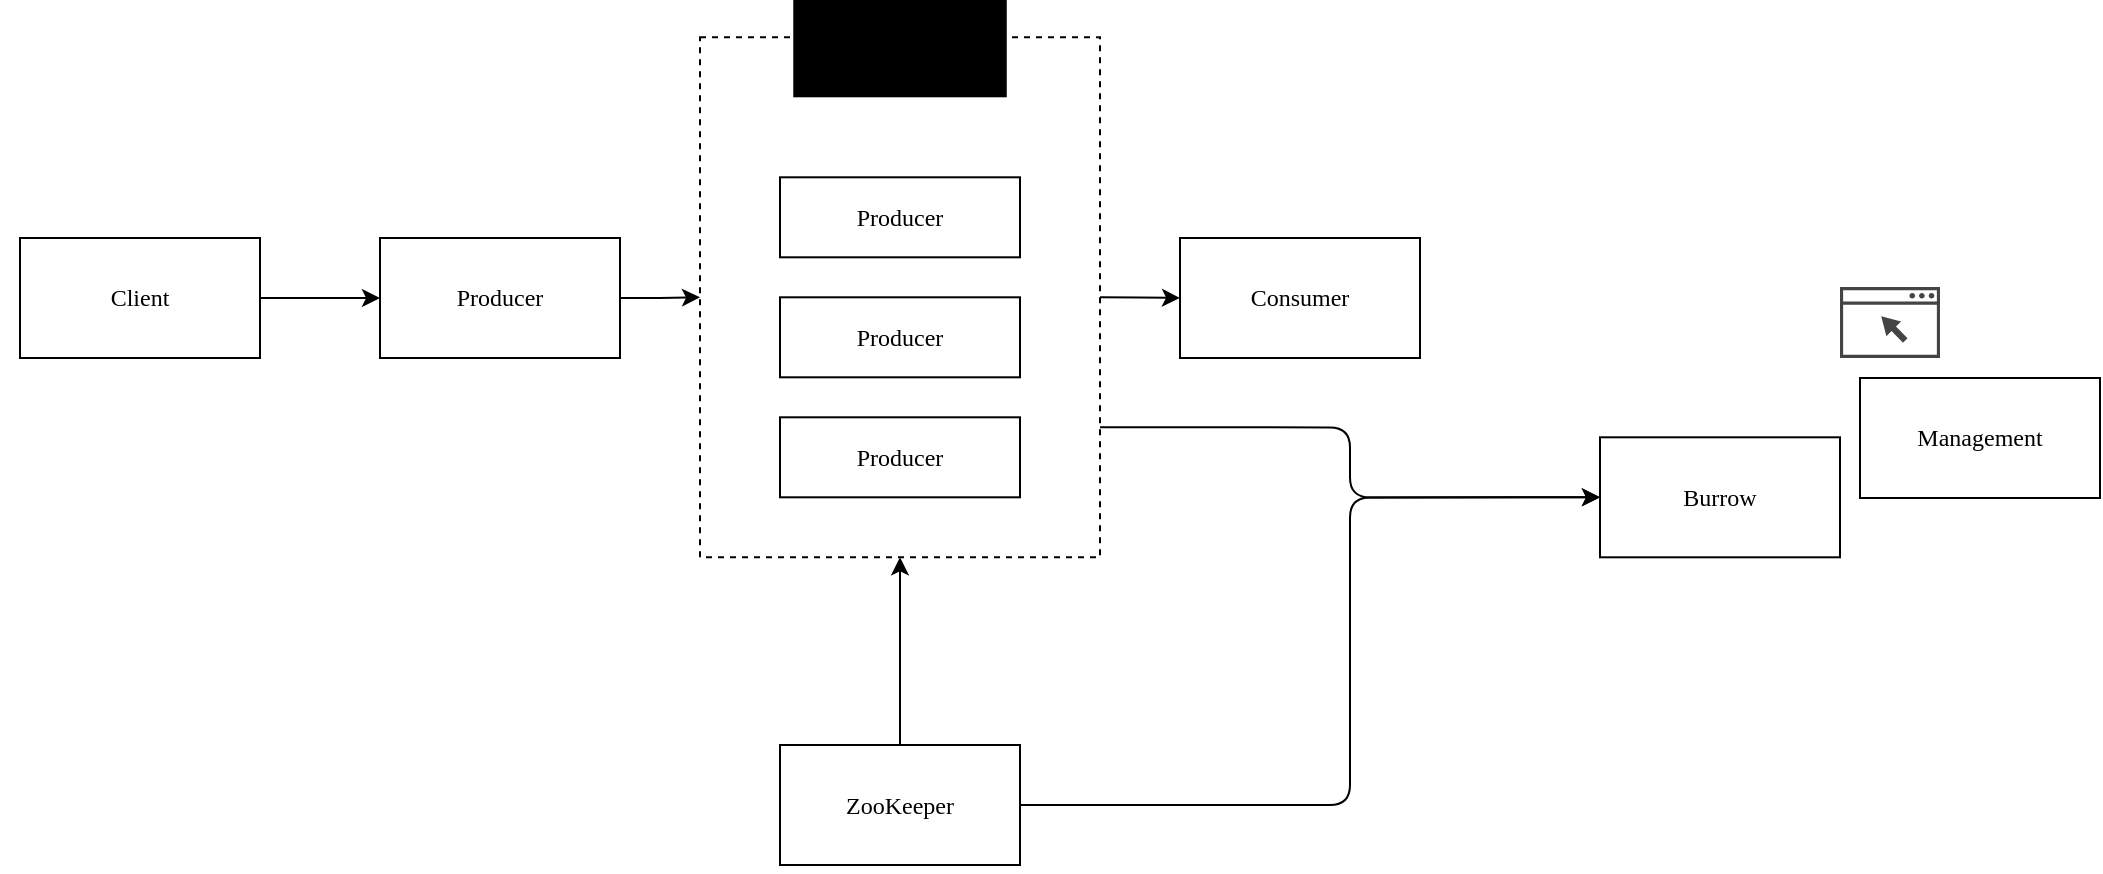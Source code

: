 <mxfile version="24.4.6" type="github">
  <diagram id="z5sTvMuWFLJlRwLJd7aa" name="ページ1">
    <mxGraphModel dx="956" dy="719" grid="1" gridSize="10" guides="1" tooltips="1" connect="1" arrows="1" fold="1" page="1" pageScale="1" pageWidth="827" pageHeight="1169" background="none" math="0" shadow="0">
      <root>
        <mxCell id="0" />
        <mxCell id="1" parent="0" />
        <mxCell id="H-NyoGKiBfnjbhI0ZFmw-2" value="" style="shape=image;verticalLabelPosition=bottom;verticalAlign=top;imageAspect=0;image=https://iconape.com/wp-content/png_logo_vector/gatling.png;clipPath=inset(33.33% 0% 33.33% 0%);aspect=fixed;rounded=0;labelBackgroundColor=none;" parent="1" vertex="1">
          <mxGeometry x="20" y="200" width="120" height="40" as="geometry" />
        </mxCell>
        <mxCell id="H-NyoGKiBfnjbhI0ZFmw-11" style="edgeStyle=orthogonalEdgeStyle;rounded=0;orthogonalLoop=1;jettySize=auto;html=1;exitX=1;exitY=0.5;exitDx=0;exitDy=0;entryX=0;entryY=0.5;entryDx=0;entryDy=0;labelBackgroundColor=none;fontColor=default;" parent="1" source="H-NyoGKiBfnjbhI0ZFmw-3" target="H-NyoGKiBfnjbhI0ZFmw-10" edge="1">
          <mxGeometry relative="1" as="geometry" />
        </mxCell>
        <mxCell id="H-NyoGKiBfnjbhI0ZFmw-3" value="Client" style="rounded=0;whiteSpace=wrap;html=1;fontFamily=Noto Sans Japanese;fontSource=https%3A%2F%2Ffonts.googleapis.com%2Fcss%3Ffamily%3DNoto%2BSans%2BJapanese;labelBackgroundColor=none;" parent="1" vertex="1">
          <mxGeometry x="30" y="250" width="120" height="60" as="geometry" />
        </mxCell>
        <mxCell id="H-NyoGKiBfnjbhI0ZFmw-8" value="" style="shape=image;verticalLabelPosition=bottom;verticalAlign=top;imageAspect=0;image=https://storage.googleapis.com/zenn-user-upload/767631cbb04c-20220702.png;rounded=0;labelBackgroundColor=none;" parent="1" vertex="1">
          <mxGeometry x="200" y="200" width="121.29" height="37.6" as="geometry" />
        </mxCell>
        <mxCell id="EBxLeTFaoRimq_HzxT91-11" style="edgeStyle=orthogonalEdgeStyle;rounded=0;orthogonalLoop=1;jettySize=auto;html=1;exitX=1;exitY=0.5;exitDx=0;exitDy=0;entryX=0;entryY=0.5;entryDx=0;entryDy=0;" edge="1" parent="1" source="H-NyoGKiBfnjbhI0ZFmw-10" target="EBxLeTFaoRimq_HzxT91-2">
          <mxGeometry relative="1" as="geometry" />
        </mxCell>
        <mxCell id="H-NyoGKiBfnjbhI0ZFmw-10" value="Producer" style="rounded=0;whiteSpace=wrap;html=1;fontFamily=Noto Sans Japanese;fontSource=https%3A%2F%2Ffonts.googleapis.com%2Fcss%3Ffamily%3DNoto%2BSans%2BJapanese;labelBackgroundColor=none;" parent="1" vertex="1">
          <mxGeometry x="210" y="250" width="120" height="60" as="geometry" />
        </mxCell>
        <mxCell id="EBxLeTFaoRimq_HzxT91-10" value="" style="group" vertex="1" connectable="0" parent="1">
          <mxGeometry x="370" y="131" width="200" height="278.65" as="geometry" />
        </mxCell>
        <mxCell id="EBxLeTFaoRimq_HzxT91-2" value="" style="rounded=0;whiteSpace=wrap;html=1;fontFamily=Noto Sans Japanese;fontSource=https%3A%2F%2Ffonts.googleapis.com%2Fcss%3Ffamily%3DNoto%2BSans%2BJapanese;labelBackgroundColor=none;dashed=1;" vertex="1" parent="EBxLeTFaoRimq_HzxT91-10">
          <mxGeometry y="18.65" width="200" height="260" as="geometry" />
        </mxCell>
        <mxCell id="EBxLeTFaoRimq_HzxT91-1" value="" style="shape=image;verticalLabelPosition=bottom;verticalAlign=top;imageAspect=0;image=https://static-00.iconduck.com/assets.00/kafka-icon-2048x935-cvu4503l.png;imageBackground=#000000;" vertex="1" parent="EBxLeTFaoRimq_HzxT91-10">
          <mxGeometry x="46.63" width="106.75" height="48.65" as="geometry" />
        </mxCell>
        <mxCell id="EBxLeTFaoRimq_HzxT91-4" value="Producer" style="rounded=0;whiteSpace=wrap;html=1;fontFamily=Noto Sans Japanese;fontSource=https%3A%2F%2Ffonts.googleapis.com%2Fcss%3Ffamily%3DNoto%2BSans%2BJapanese;labelBackgroundColor=none;" vertex="1" parent="EBxLeTFaoRimq_HzxT91-10">
          <mxGeometry x="40" y="148.65" width="120" height="40" as="geometry" />
        </mxCell>
        <mxCell id="EBxLeTFaoRimq_HzxT91-5" value="Producer" style="rounded=0;whiteSpace=wrap;html=1;fontFamily=Noto Sans Japanese;fontSource=https%3A%2F%2Ffonts.googleapis.com%2Fcss%3Ffamily%3DNoto%2BSans%2BJapanese;labelBackgroundColor=none;" vertex="1" parent="EBxLeTFaoRimq_HzxT91-10">
          <mxGeometry x="40" y="88.65" width="120" height="40" as="geometry" />
        </mxCell>
        <mxCell id="EBxLeTFaoRimq_HzxT91-7" value="Producer" style="rounded=0;whiteSpace=wrap;html=1;fontFamily=Noto Sans Japanese;fontSource=https%3A%2F%2Ffonts.googleapis.com%2Fcss%3Ffamily%3DNoto%2BSans%2BJapanese;labelBackgroundColor=none;" vertex="1" parent="EBxLeTFaoRimq_HzxT91-10">
          <mxGeometry x="40" y="208.65" width="120" height="40" as="geometry" />
        </mxCell>
        <mxCell id="EBxLeTFaoRimq_HzxT91-12" value="" style="shape=image;verticalLabelPosition=bottom;verticalAlign=top;imageAspect=0;image=https://upload.wikimedia.org/wikipedia/commons/7/77/Apache_ZooKeeper_logo.svg;" vertex="1" parent="1">
          <mxGeometry x="270" y="499.99" width="124" height="67.01" as="geometry" />
        </mxCell>
        <mxCell id="EBxLeTFaoRimq_HzxT91-15" style="edgeStyle=orthogonalEdgeStyle;rounded=0;orthogonalLoop=1;jettySize=auto;html=1;exitX=0.5;exitY=0;exitDx=0;exitDy=0;" edge="1" parent="1" source="EBxLeTFaoRimq_HzxT91-13" target="EBxLeTFaoRimq_HzxT91-2">
          <mxGeometry relative="1" as="geometry" />
        </mxCell>
        <mxCell id="EBxLeTFaoRimq_HzxT91-26" style="edgeStyle=orthogonalEdgeStyle;rounded=1;orthogonalLoop=1;jettySize=auto;html=1;exitX=1;exitY=0.5;exitDx=0;exitDy=0;entryX=0;entryY=0.5;entryDx=0;entryDy=0;curved=0;" edge="1" parent="1" source="EBxLeTFaoRimq_HzxT91-13" target="EBxLeTFaoRimq_HzxT91-24">
          <mxGeometry relative="1" as="geometry">
            <Array as="points">
              <mxPoint x="695" y="534" />
              <mxPoint x="695" y="380" />
            </Array>
          </mxGeometry>
        </mxCell>
        <mxCell id="EBxLeTFaoRimq_HzxT91-13" value="ZooKeeper" style="rounded=0;whiteSpace=wrap;html=1;fontFamily=Noto Sans Japanese;fontSource=https%3A%2F%2Ffonts.googleapis.com%2Fcss%3Ffamily%3DNoto%2BSans%2BJapanese;labelBackgroundColor=none;" vertex="1" parent="1">
          <mxGeometry x="410" y="503.5" width="120" height="60" as="geometry" />
        </mxCell>
        <mxCell id="EBxLeTFaoRimq_HzxT91-16" value="" style="shape=image;verticalLabelPosition=bottom;verticalAlign=top;imageAspect=0;image=https://cdn.worldvectorlogo.com/logos/gopher.svg;" vertex="1" parent="1">
          <mxGeometry x="600" y="181.62" width="43" height="58.38" as="geometry" />
        </mxCell>
        <mxCell id="EBxLeTFaoRimq_HzxT91-27" style="edgeStyle=orthogonalEdgeStyle;rounded=1;orthogonalLoop=1;jettySize=auto;html=1;exitX=1;exitY=0.75;exitDx=0;exitDy=0;entryX=0;entryY=0.5;entryDx=0;entryDy=0;curved=0;" edge="1" parent="1" source="EBxLeTFaoRimq_HzxT91-2" target="EBxLeTFaoRimq_HzxT91-24">
          <mxGeometry relative="1" as="geometry" />
        </mxCell>
        <mxCell id="EBxLeTFaoRimq_HzxT91-17" value="Consumer" style="rounded=0;whiteSpace=wrap;html=1;fontFamily=Noto Sans Japanese;fontSource=https%3A%2F%2Ffonts.googleapis.com%2Fcss%3Ffamily%3DNoto%2BSans%2BJapanese;labelBackgroundColor=none;" vertex="1" parent="1">
          <mxGeometry x="610" y="250" width="120" height="60" as="geometry" />
        </mxCell>
        <mxCell id="EBxLeTFaoRimq_HzxT91-18" style="edgeStyle=orthogonalEdgeStyle;rounded=0;orthogonalLoop=1;jettySize=auto;html=1;exitX=1;exitY=0.5;exitDx=0;exitDy=0;entryX=0;entryY=0.5;entryDx=0;entryDy=0;" edge="1" parent="1" source="EBxLeTFaoRimq_HzxT91-2" target="EBxLeTFaoRimq_HzxT91-17">
          <mxGeometry relative="1" as="geometry" />
        </mxCell>
        <mxCell id="EBxLeTFaoRimq_HzxT91-19" value="Management" style="rounded=0;whiteSpace=wrap;html=1;fontFamily=Noto Sans Japanese;fontSource=https%3A%2F%2Ffonts.googleapis.com%2Fcss%3Ffamily%3DNoto%2BSans%2BJapanese;labelBackgroundColor=none;" vertex="1" parent="1">
          <mxGeometry x="950" y="320" width="120" height="60" as="geometry" />
        </mxCell>
        <mxCell id="EBxLeTFaoRimq_HzxT91-23" value="" style="sketch=0;pointerEvents=1;shadow=0;dashed=0;html=1;strokeColor=none;fillColor=#434445;aspect=fixed;labelPosition=center;verticalLabelPosition=bottom;verticalAlign=top;align=center;outlineConnect=0;shape=mxgraph.vvd.web_browser;" vertex="1" parent="1">
          <mxGeometry x="940" y="274.5" width="50" height="35.5" as="geometry" />
        </mxCell>
        <mxCell id="EBxLeTFaoRimq_HzxT91-24" value="Burrow" style="rounded=0;whiteSpace=wrap;html=1;fontFamily=Noto Sans Japanese;fontSource=https%3A%2F%2Ffonts.googleapis.com%2Fcss%3Ffamily%3DNoto%2BSans%2BJapanese;labelBackgroundColor=none;" vertex="1" parent="1">
          <mxGeometry x="820" y="349.65" width="120" height="60" as="geometry" />
        </mxCell>
      </root>
    </mxGraphModel>
  </diagram>
</mxfile>
